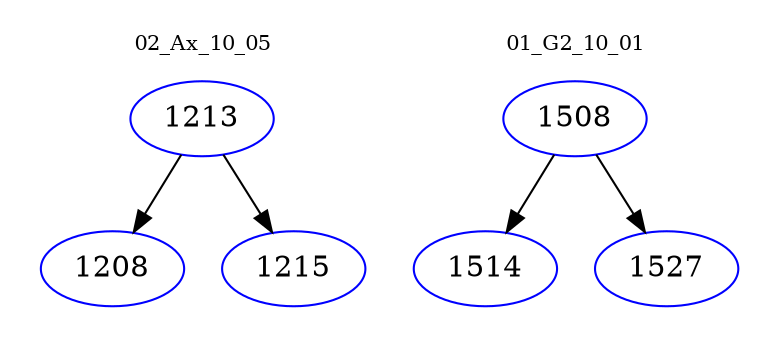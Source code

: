 digraph{
subgraph cluster_0 {
color = white
label = "02_Ax_10_05";
fontsize=10;
T0_1213 [label="1213", color="blue"]
T0_1213 -> T0_1208 [color="black"]
T0_1208 [label="1208", color="blue"]
T0_1213 -> T0_1215 [color="black"]
T0_1215 [label="1215", color="blue"]
}
subgraph cluster_1 {
color = white
label = "01_G2_10_01";
fontsize=10;
T1_1508 [label="1508", color="blue"]
T1_1508 -> T1_1514 [color="black"]
T1_1514 [label="1514", color="blue"]
T1_1508 -> T1_1527 [color="black"]
T1_1527 [label="1527", color="blue"]
}
}
